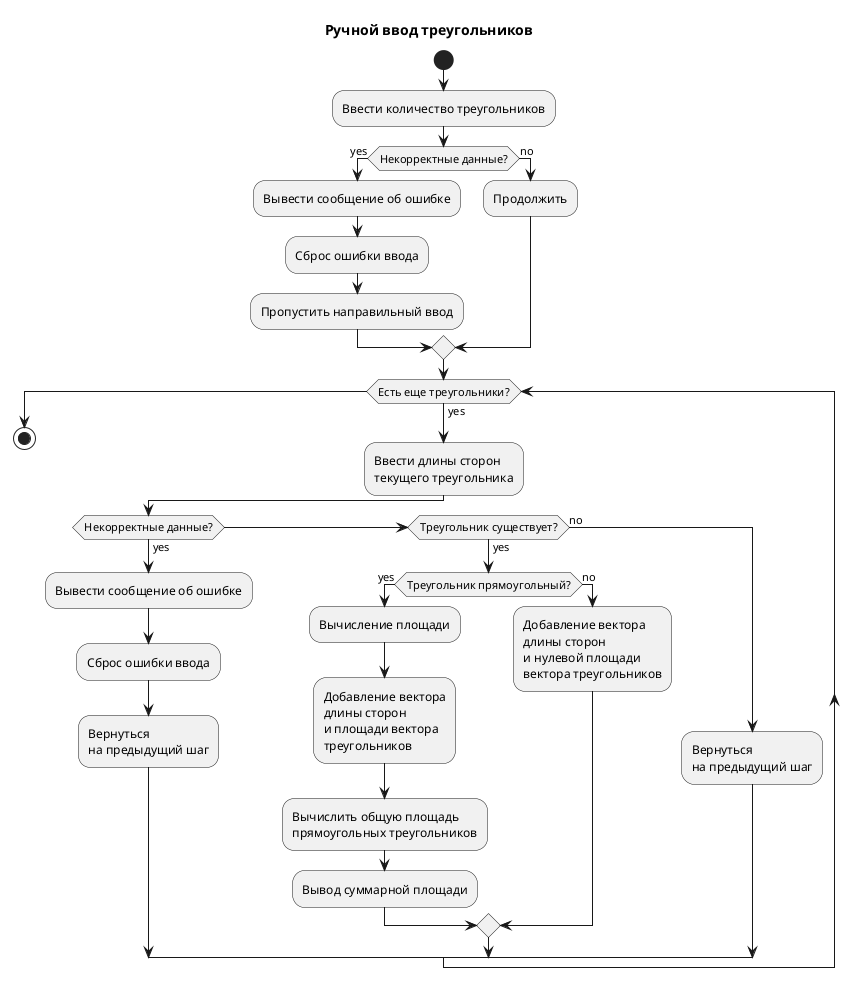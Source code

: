 @startuml
title Ручной ввод треугольников

start

:Ввести количество треугольников;
if (Некорректные данные?) then (yes)
    :Вывести сообщение об ошибке;
    :Сброс ошибки ввода;
    :Пропустить направильный ввод;
else (no)
    :Продолжить;
endif

while (Есть еще треугольники?) is (yes)
    :Ввести длины сторон
    текущего треугольника;
    if (Некорректные данные?) then (yes)
        :Вывести сообщение об ошибке;
        :Сброс ошибки ввода;
        :Вернуться
        на предыдущий шаг;
    else if (Треугольник существует?) then (yes)
        if (Треугольник прямоугольный?) then (yes)
            :Вычисление площади;
            :Добавление вектора
            длины сторон
            и площади вектора
            треугольников;
            :Вычислить общую площадь
            прямоугольных треугольников;
            :Вывод суммарной площади;
        else (no)
            :Добавление вектора
            длины сторон
            и нулевой площади
            вектора треугольников;
        endif
    else (no)
        :Вернуться
        на предыдущий шаг;
    endif
endwhile

stop

@enduml
